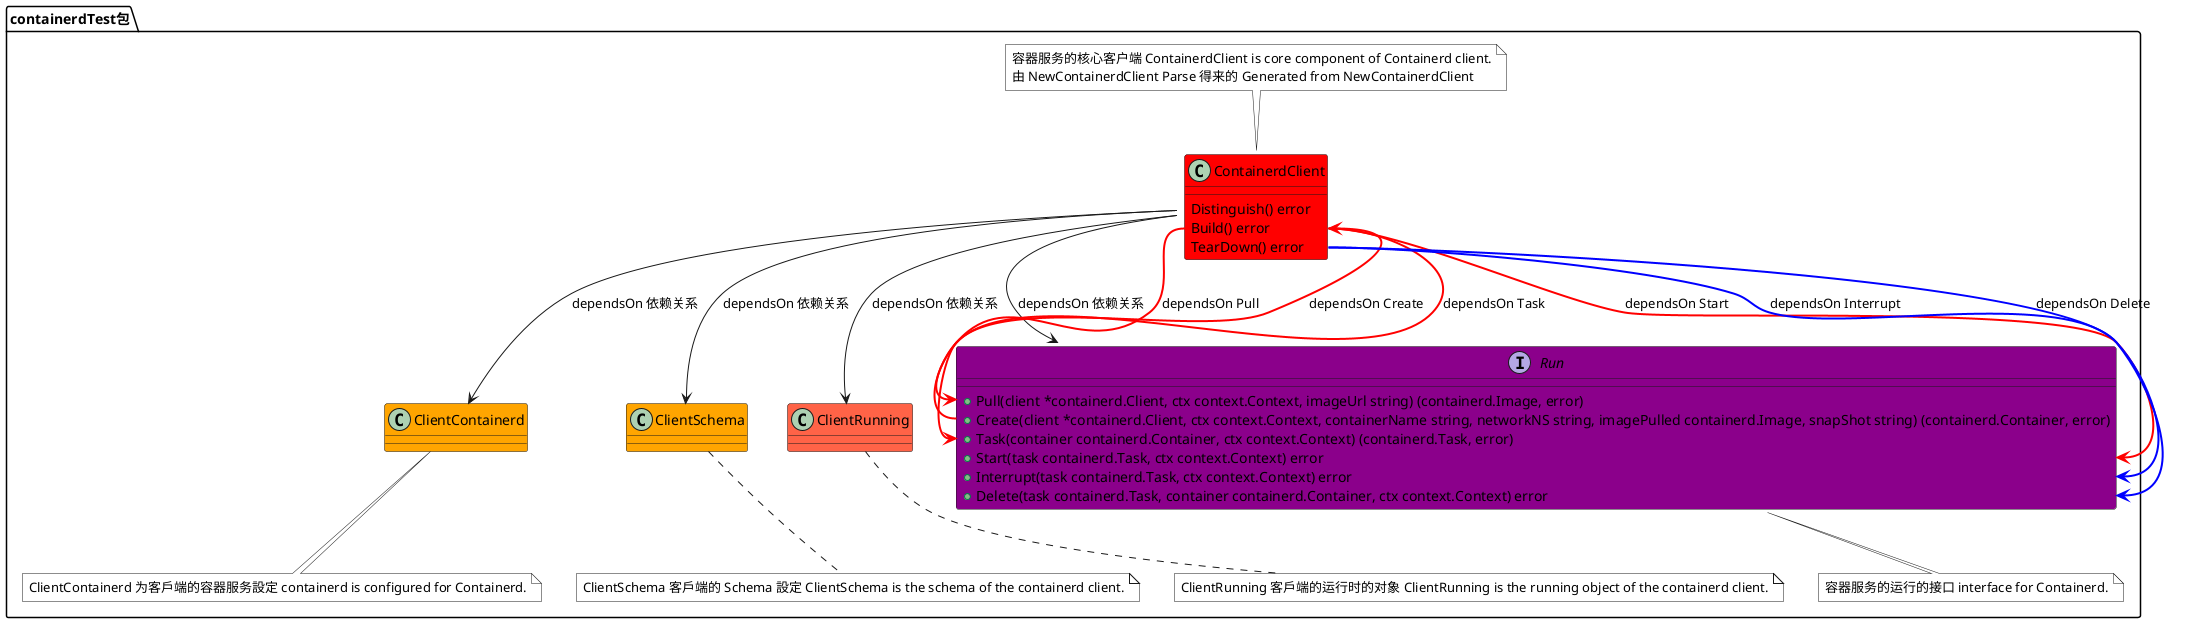 @startuml

'预设背景的颜色
skinparam NoteBackgroundColor white

'整个 Containerd 运作的类图

package containerdTest包 {
    '核心类
    class ContainerdClient {
        Distinguish() error
        Build() error
        TearDown() error
    }
    class ContainerdClient #back:red
    note top of ContainerdClient {
        容器服务的核心客户端 ContainerdClient is core component of Containerd client.
        由 NewContainerdClient Parse 得来的 Generated from NewContainerdClient
    }

    '核心类的设定

    '核心类的容器设定
    class ClientContainerd {
    }
    class ClientContainerd #back:orange
    note bottom of ClientContainerd {
        ClientContainerd 为客戶端的容器服务設定 containerd is configured for Containerd.
    }

    '核心类的 Schema 设定
    class ClientSchema {
    }
    class ClientSchema #back:orange
    note bottom of ClientSchema {
        ClientSchema 客戶端的 Schema 設定 ClientSchema is the schema of the containerd client.
    }

    '核心类的容器运行时的对象
    class ClientRunning {
    }
    class ClientRunning #back:tomato
    note bottom of ClientRunning {
        ClientRunning 客戶端的运行时的对象 ClientRunning is the running object of the containerd client.
    }

    '核心类的执行接口
    interface Run {
    	+ Pull(client *containerd.Client, ctx context.Context, imageUrl string) (containerd.Image, error)
    	+ Create(client *containerd.Client, ctx context.Context, containerName string, networkNS string, imagePulled containerd.Image, snapShot string) (containerd.Container, error)
    	+ Task(container containerd.Container, ctx context.Context) (containerd.Task, error)
    	+ Start(task containerd.Task, ctx context.Context) error
    	+ Interrupt(task containerd.Task, ctx context.Context) error
    	+ Delete(task containerd.Task, container containerd.Container, ctx context.Context) error
    }
    interface Run #back:darkmagenta
    note bottom of Run {
        容器服务的运行的接口 interface for Containerd.
    }

    '核心类的设定档关连
    ContainerdClient --> ClientContainerd: dependsOn 依赖关系
    ContainerdClient --> ClientSchema: dependsOn 依赖关系

    '核心类的执行物件的关连
    ContainerdClient --> ClientRunning: dependsOn 依赖关系

    '核心类的执行接口的关连
    ContainerdClient --> Run: dependsOn 依赖关系

    '核心类的执行创建函数的关连
    ContainerdClient::Build -[bold,#Red]-> Run::Pull: dependsOn Pull
    ContainerdClient::Build -[bold,#Red]-> Run::Create: dependsOn Create
    ContainerdClient::Build -[bold,#Red]-> Run::Task: dependsOn Task
    ContainerdClient::Build -[bold,#Red]-> Run::Start: dependsOn Start

    '核心类的执行拆除函数的关连
    ContainerdClient::TearDown -[bold,#Blue]-> Run::Interrupt: dependsOn Interrupt
    ContainerdClient::TearDown -[bold,#Blue]-> Run::Delete: dependsOn Delete
}

@enduml